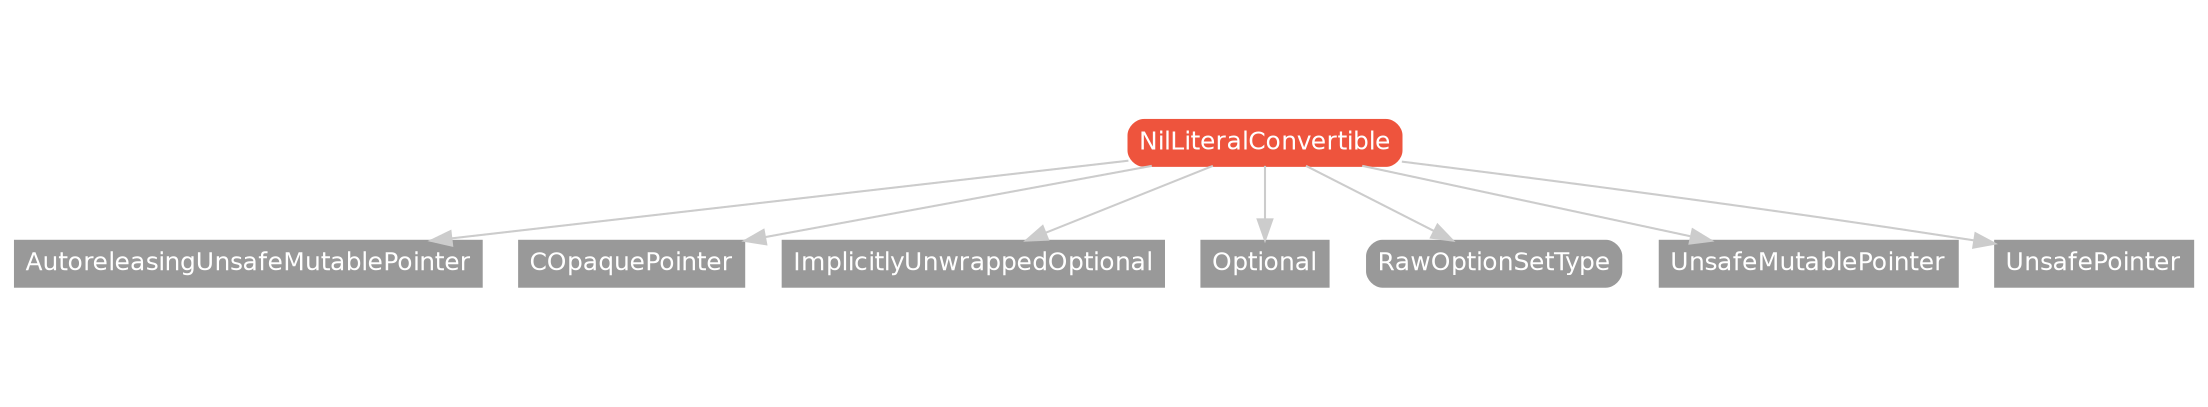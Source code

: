 strict digraph "NilLiteralConvertible - Type Hierarchy - SwiftDoc.org" {
    pad="0.1,0.8"
    node [shape=box, style="filled,rounded", color="#999999", fillcolor="#999999", fontcolor=white, fontname=Helvetica, fontnames="Helvetica,sansserif", fontsize=12, margin="0.07,0.05", height="0.3"]
    edge [color="#cccccc"]
    "AutoreleasingUnsafeMutablePointer" [URL="/type/AutoreleasingUnsafeMutablePointer/", style=filled]
    "COpaquePointer" [URL="/type/COpaquePointer/", style=filled]
    "ImplicitlyUnwrappedOptional" [URL="/type/ImplicitlyUnwrappedOptional/", style=filled]
    "NilLiteralConvertible" [URL="/protocol/NilLiteralConvertible/", style="filled,rounded", fillcolor="#ee543d", color="#ee543d"]
    "Optional" [URL="/type/Optional/", style=filled]
    "RawOptionSetType" [URL="/protocol/RawOptionSetType/"]
    "UnsafeMutablePointer" [URL="/type/UnsafeMutablePointer/", style=filled]
    "UnsafePointer" [URL="/type/UnsafePointer/", style=filled]    "NilLiteralConvertible" -> "AutoreleasingUnsafeMutablePointer"
    "NilLiteralConvertible" -> "COpaquePointer"
    "NilLiteralConvertible" -> "ImplicitlyUnwrappedOptional"
    "NilLiteralConvertible" -> "Optional"
    "NilLiteralConvertible" -> "RawOptionSetType"
    "NilLiteralConvertible" -> "UnsafeMutablePointer"
    "NilLiteralConvertible" -> "UnsafePointer"
    subgraph Types {
        rank = max; "AutoreleasingUnsafeMutablePointer"; "COpaquePointer"; "ImplicitlyUnwrappedOptional"; "Optional"; "UnsafeMutablePointer"; "UnsafePointer";
    }
}